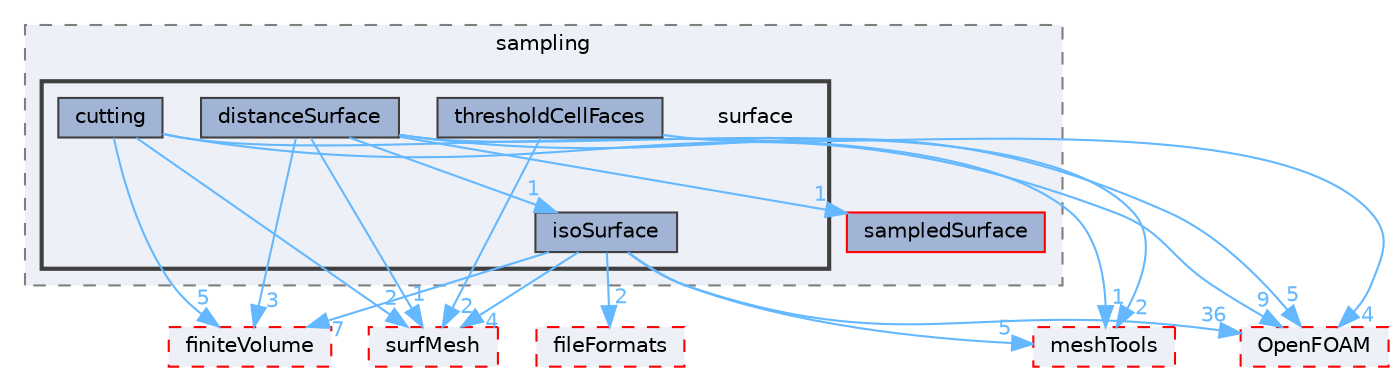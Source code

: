 digraph "src/sampling/surface"
{
 // LATEX_PDF_SIZE
  bgcolor="transparent";
  edge [fontname=Helvetica,fontsize=10,labelfontname=Helvetica,labelfontsize=10];
  node [fontname=Helvetica,fontsize=10,shape=box,height=0.2,width=0.4];
  compound=true
  subgraph clusterdir_24a3817a3c61c11f04a0a72057522f4f {
    graph [ bgcolor="#edf0f7", pencolor="grey50", label="sampling", fontname=Helvetica,fontsize=10 style="filled,dashed", URL="dir_24a3817a3c61c11f04a0a72057522f4f.html",tooltip=""]
  dir_daf57321dd7c30092fd489dbb1aa8219 [label="sampledSurface", fillcolor="#a2b4d6", color="red", style="filled", URL="dir_daf57321dd7c30092fd489dbb1aa8219.html",tooltip=""];
  subgraph clusterdir_e1701b8b608069e995cfd3c25d5e4969 {
    graph [ bgcolor="#edf0f7", pencolor="grey25", label="", fontname=Helvetica,fontsize=10 style="filled,bold", URL="dir_e1701b8b608069e995cfd3c25d5e4969.html",tooltip=""]
    dir_e1701b8b608069e995cfd3c25d5e4969 [shape=plaintext, label="surface"];
  dir_36fab2ce749cdb5bb4f24f3e75b1f165 [label="cutting", fillcolor="#a2b4d6", color="grey25", style="filled", URL="dir_36fab2ce749cdb5bb4f24f3e75b1f165.html",tooltip=""];
  dir_27622a0cf730ff850c440673b87df8f3 [label="distanceSurface", fillcolor="#a2b4d6", color="grey25", style="filled", URL="dir_27622a0cf730ff850c440673b87df8f3.html",tooltip=""];
  dir_059e2aa449041b8aa7f4c8874069c7af [label="isoSurface", fillcolor="#a2b4d6", color="grey25", style="filled", URL="dir_059e2aa449041b8aa7f4c8874069c7af.html",tooltip=""];
  dir_751c4c6ecd7d021b10c39ca3ba802bcc [label="thresholdCellFaces", fillcolor="#a2b4d6", color="grey25", style="filled", URL="dir_751c4c6ecd7d021b10c39ca3ba802bcc.html",tooltip=""];
  }
  }
  dir_0a88fe22feb23ce5f078a04a1df67721 [label="surfMesh", fillcolor="#edf0f7", color="red", style="filled,dashed", URL="dir_0a88fe22feb23ce5f078a04a1df67721.html",tooltip=""];
  dir_9bd15774b555cf7259a6fa18f99fe99b [label="finiteVolume", fillcolor="#edf0f7", color="red", style="filled,dashed", URL="dir_9bd15774b555cf7259a6fa18f99fe99b.html",tooltip=""];
  dir_ae30ad0bef50cf391b24c614251bb9fd [label="meshTools", fillcolor="#edf0f7", color="red", style="filled,dashed", URL="dir_ae30ad0bef50cf391b24c614251bb9fd.html",tooltip=""];
  dir_b05602f37bb521a7142c0a3e200b5f35 [label="fileFormats", fillcolor="#edf0f7", color="red", style="filled,dashed", URL="dir_b05602f37bb521a7142c0a3e200b5f35.html",tooltip=""];
  dir_c5473ff19b20e6ec4dfe5c310b3778a8 [label="OpenFOAM", fillcolor="#edf0f7", color="red", style="filled,dashed", URL="dir_c5473ff19b20e6ec4dfe5c310b3778a8.html",tooltip=""];
  dir_36fab2ce749cdb5bb4f24f3e75b1f165->dir_0a88fe22feb23ce5f078a04a1df67721 [headlabel="2", labeldistance=1.5 headhref="dir_000751_003891.html" href="dir_000751_003891.html" color="steelblue1" fontcolor="steelblue1"];
  dir_36fab2ce749cdb5bb4f24f3e75b1f165->dir_9bd15774b555cf7259a6fa18f99fe99b [headlabel="5", labeldistance=1.5 headhref="dir_000751_001387.html" href="dir_000751_001387.html" color="steelblue1" fontcolor="steelblue1"];
  dir_36fab2ce749cdb5bb4f24f3e75b1f165->dir_ae30ad0bef50cf391b24c614251bb9fd [headlabel="1", labeldistance=1.5 headhref="dir_000751_002382.html" href="dir_000751_002382.html" color="steelblue1" fontcolor="steelblue1"];
  dir_36fab2ce749cdb5bb4f24f3e75b1f165->dir_c5473ff19b20e6ec4dfe5c310b3778a8 [headlabel="9", labeldistance=1.5 headhref="dir_000751_002695.html" href="dir_000751_002695.html" color="steelblue1" fontcolor="steelblue1"];
  dir_27622a0cf730ff850c440673b87df8f3->dir_059e2aa449041b8aa7f4c8874069c7af [headlabel="1", labeldistance=1.5 headhref="dir_000977_001979.html" href="dir_000977_001979.html" color="steelblue1" fontcolor="steelblue1"];
  dir_27622a0cf730ff850c440673b87df8f3->dir_0a88fe22feb23ce5f078a04a1df67721 [headlabel="1", labeldistance=1.5 headhref="dir_000977_003891.html" href="dir_000977_003891.html" color="steelblue1" fontcolor="steelblue1"];
  dir_27622a0cf730ff850c440673b87df8f3->dir_9bd15774b555cf7259a6fa18f99fe99b [headlabel="3", labeldistance=1.5 headhref="dir_000977_001387.html" href="dir_000977_001387.html" color="steelblue1" fontcolor="steelblue1"];
  dir_27622a0cf730ff850c440673b87df8f3->dir_ae30ad0bef50cf391b24c614251bb9fd [headlabel="2", labeldistance=1.5 headhref="dir_000977_002382.html" href="dir_000977_002382.html" color="steelblue1" fontcolor="steelblue1"];
  dir_27622a0cf730ff850c440673b87df8f3->dir_c5473ff19b20e6ec4dfe5c310b3778a8 [headlabel="5", labeldistance=1.5 headhref="dir_000977_002695.html" href="dir_000977_002695.html" color="steelblue1" fontcolor="steelblue1"];
  dir_27622a0cf730ff850c440673b87df8f3->dir_daf57321dd7c30092fd489dbb1aa8219 [headlabel="1", labeldistance=1.5 headhref="dir_000977_003406.html" href="dir_000977_003406.html" color="steelblue1" fontcolor="steelblue1"];
  dir_059e2aa449041b8aa7f4c8874069c7af->dir_0a88fe22feb23ce5f078a04a1df67721 [headlabel="4", labeldistance=1.5 headhref="dir_001979_003891.html" href="dir_001979_003891.html" color="steelblue1" fontcolor="steelblue1"];
  dir_059e2aa449041b8aa7f4c8874069c7af->dir_9bd15774b555cf7259a6fa18f99fe99b [headlabel="7", labeldistance=1.5 headhref="dir_001979_001387.html" href="dir_001979_001387.html" color="steelblue1" fontcolor="steelblue1"];
  dir_059e2aa449041b8aa7f4c8874069c7af->dir_ae30ad0bef50cf391b24c614251bb9fd [headlabel="5", labeldistance=1.5 headhref="dir_001979_002382.html" href="dir_001979_002382.html" color="steelblue1" fontcolor="steelblue1"];
  dir_059e2aa449041b8aa7f4c8874069c7af->dir_b05602f37bb521a7142c0a3e200b5f35 [headlabel="2", labeldistance=1.5 headhref="dir_001979_001353.html" href="dir_001979_001353.html" color="steelblue1" fontcolor="steelblue1"];
  dir_059e2aa449041b8aa7f4c8874069c7af->dir_c5473ff19b20e6ec4dfe5c310b3778a8 [headlabel="36", labeldistance=1.5 headhref="dir_001979_002695.html" href="dir_001979_002695.html" color="steelblue1" fontcolor="steelblue1"];
  dir_751c4c6ecd7d021b10c39ca3ba802bcc->dir_0a88fe22feb23ce5f078a04a1df67721 [headlabel="2", labeldistance=1.5 headhref="dir_004035_003891.html" href="dir_004035_003891.html" color="steelblue1" fontcolor="steelblue1"];
  dir_751c4c6ecd7d021b10c39ca3ba802bcc->dir_c5473ff19b20e6ec4dfe5c310b3778a8 [headlabel="4", labeldistance=1.5 headhref="dir_004035_002695.html" href="dir_004035_002695.html" color="steelblue1" fontcolor="steelblue1"];
}
